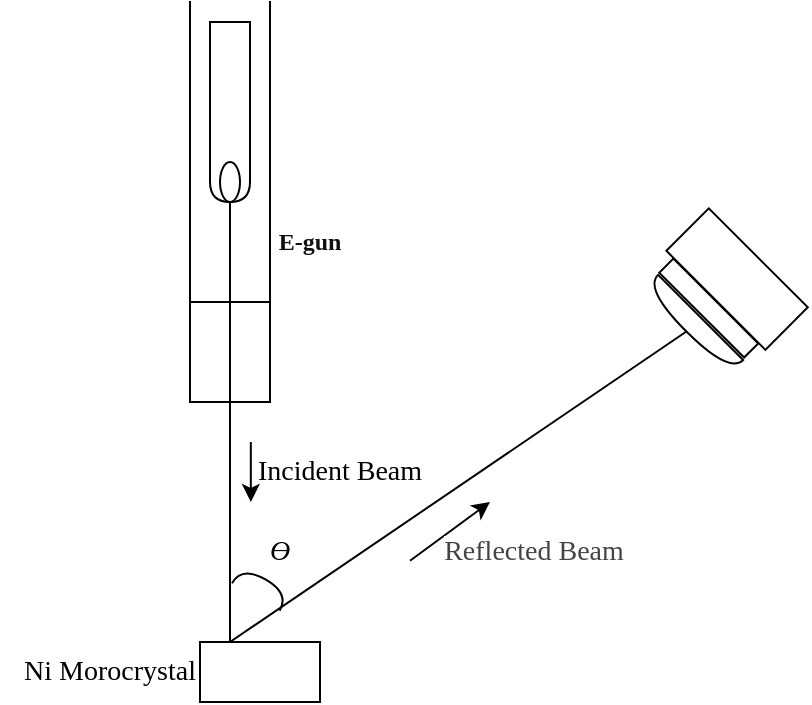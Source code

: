 <mxfile version="17.2.5" type="github"><diagram id="jf-KDbS9KaF_DmLE6mce" name="Page-1"><mxGraphModel dx="383" dy="620" grid="1" gridSize="10" guides="1" tooltips="1" connect="1" arrows="1" fold="1" page="1" pageScale="1" pageWidth="850" pageHeight="1100" math="0" shadow="0"><root><mxCell id="0"/><mxCell id="1" parent="0"/><mxCell id="N4PtsRka-tQrz66M_DKO-31" value="" style="group" vertex="1" connectable="0" parent="1"><mxGeometry x="20" y="20" width="403.895" height="350" as="geometry"/></mxCell><mxCell id="N4PtsRka-tQrz66M_DKO-1" value="" style="shape=delay;whiteSpace=wrap;html=1;fillColor=none;rotation=90;" vertex="1" parent="N4PtsRka-tQrz66M_DKO-31"><mxGeometry x="70" y="45" width="90" height="20" as="geometry"/></mxCell><mxCell id="N4PtsRka-tQrz66M_DKO-5" value="" style="shape=partialRectangle;whiteSpace=wrap;html=1;bottom=1;right=1;left=1;top=0;fillColor=none;routingCenterX=-0.5;" vertex="1" parent="N4PtsRka-tQrz66M_DKO-31"><mxGeometry x="95" width="40" height="200" as="geometry"/></mxCell><mxCell id="N4PtsRka-tQrz66M_DKO-6" style="edgeStyle=none;rounded=0;orthogonalLoop=1;jettySize=auto;html=1;exitX=0;exitY=0.75;exitDx=0;exitDy=0;entryX=1;entryY=0.75;entryDx=0;entryDy=0;endArrow=none;endFill=0;" edge="1" parent="N4PtsRka-tQrz66M_DKO-31" source="N4PtsRka-tQrz66M_DKO-5" target="N4PtsRka-tQrz66M_DKO-5"><mxGeometry relative="1" as="geometry"/></mxCell><mxCell id="N4PtsRka-tQrz66M_DKO-7" value="" style="ellipse;whiteSpace=wrap;html=1;fillColor=none;direction=south;" vertex="1" parent="N4PtsRka-tQrz66M_DKO-31"><mxGeometry x="110" y="80" width="10" height="20" as="geometry"/></mxCell><mxCell id="N4PtsRka-tQrz66M_DKO-8" value="" style="rounded=0;whiteSpace=wrap;html=1;fillColor=none;" vertex="1" parent="N4PtsRka-tQrz66M_DKO-31"><mxGeometry x="100" y="320" width="60" height="30" as="geometry"/></mxCell><mxCell id="N4PtsRka-tQrz66M_DKO-9" style="edgeStyle=none;rounded=0;orthogonalLoop=1;jettySize=auto;html=1;exitX=1;exitY=0.5;exitDx=0;exitDy=0;endArrow=none;endFill=0;entryX=0.25;entryY=0;entryDx=0;entryDy=0;" edge="1" parent="N4PtsRka-tQrz66M_DKO-31" source="N4PtsRka-tQrz66M_DKO-7" target="N4PtsRka-tQrz66M_DKO-8"><mxGeometry relative="1" as="geometry"><mxPoint x="115" y="300.4" as="targetPoint"/></mxGeometry></mxCell><mxCell id="N4PtsRka-tQrz66M_DKO-19" value="" style="group" vertex="1" connectable="0" parent="N4PtsRka-tQrz66M_DKO-31"><mxGeometry x="321.945" y="103.185" width="81.951" height="82.851" as="geometry"/></mxCell><mxCell id="N4PtsRka-tQrz66M_DKO-13" value="" style="rounded=0;whiteSpace=wrap;html=1;fillColor=none;rotation=45;" vertex="1" parent="N4PtsRka-tQrz66M_DKO-19"><mxGeometry x="11.595" y="20.355" width="70" height="30" as="geometry"/></mxCell><mxCell id="N4PtsRka-tQrz66M_DKO-16" value="" style="rounded=0;whiteSpace=wrap;html=1;fillColor=none;rotation=45;" vertex="1" parent="N4PtsRka-tQrz66M_DKO-19"><mxGeometry x="2.415" y="44.835" width="60" height="10" as="geometry"/></mxCell><mxCell id="N4PtsRka-tQrz66M_DKO-17" value="" style="shape=or;whiteSpace=wrap;html=1;fillColor=none;rotation=135;" vertex="1" parent="N4PtsRka-tQrz66M_DKO-19"><mxGeometry x="19.805" y="27.965" width="10" height="60.16" as="geometry"/></mxCell><mxCell id="N4PtsRka-tQrz66M_DKO-20" style="edgeStyle=none;rounded=0;orthogonalLoop=1;jettySize=auto;html=1;exitX=0.25;exitY=0;exitDx=0;exitDy=0;entryX=1;entryY=0.5;entryDx=0;entryDy=0;entryPerimeter=0;endArrow=none;endFill=0;" edge="1" parent="N4PtsRka-tQrz66M_DKO-31" source="N4PtsRka-tQrz66M_DKO-8" target="N4PtsRka-tQrz66M_DKO-17"><mxGeometry relative="1" as="geometry"/></mxCell><mxCell id="N4PtsRka-tQrz66M_DKO-22" value="" style="shape=requiredInterface;html=1;verticalLabelPosition=bottom;sketch=0;fillColor=none;rotation=-60;" vertex="1" parent="N4PtsRka-tQrz66M_DKO-31"><mxGeometry x="125.41" y="279.38" width="10" height="27.5" as="geometry"/></mxCell><mxCell id="N4PtsRka-tQrz66M_DKO-23" value="&lt;p style=&quot;margin-top: 0pt ; margin-bottom: 0pt ; margin-left: 0in ; text-align: left ; direction: ltr ; unicode-bidi: embed ; word-break: normal&quot;&gt;&lt;i&gt;&lt;font style=&quot;font-size: 14px&quot; face=&quot;Times New Roman&quot;&gt;Ɵ&lt;/font&gt;&lt;/i&gt;&lt;/p&gt;" style="text;html=1;strokeColor=none;fillColor=none;align=center;verticalAlign=middle;whiteSpace=wrap;rounded=0;" vertex="1" parent="N4PtsRka-tQrz66M_DKO-31"><mxGeometry x="110" y="260" width="60" height="30" as="geometry"/></mxCell><mxCell id="N4PtsRka-tQrz66M_DKO-24" value="&lt;div style=&quot;text-align: left&quot;&gt;&lt;font color=&quot;#111111&quot; style=&quot;font-size: 12px&quot;&gt;&lt;b&gt;E-gun&lt;/b&gt;&lt;/font&gt;&lt;/div&gt;" style="text;html=1;strokeColor=none;fillColor=none;align=center;verticalAlign=middle;whiteSpace=wrap;rounded=0;fontFamily=Times New Roman;fontSize=14;" vertex="1" parent="N4PtsRka-tQrz66M_DKO-31"><mxGeometry x="125.41" y="105" width="60" height="30" as="geometry"/></mxCell><mxCell id="N4PtsRka-tQrz66M_DKO-25" value="" style="endArrow=classic;html=1;rounded=0;fontFamily=Times New Roman;fontSize=12;" edge="1" parent="N4PtsRka-tQrz66M_DKO-31"><mxGeometry width="50" height="50" relative="1" as="geometry"><mxPoint x="125.41" y="220" as="sourcePoint"/><mxPoint x="125.41" y="250" as="targetPoint"/></mxGeometry></mxCell><mxCell id="N4PtsRka-tQrz66M_DKO-27" value="&lt;span style=&quot;font-size: 14px&quot;&gt;Incident Beam&lt;/span&gt;" style="text;html=1;strokeColor=none;fillColor=none;align=center;verticalAlign=middle;whiteSpace=wrap;rounded=0;fontFamily=Times New Roman;fontSize=14;fontStyle=0" vertex="1" parent="N4PtsRka-tQrz66M_DKO-31"><mxGeometry x="125.41" y="220" width="89.59" height="30" as="geometry"/></mxCell><mxCell id="N4PtsRka-tQrz66M_DKO-28" value="" style="endArrow=classic;html=1;rounded=0;fontFamily=Times New Roman;fontSize=14;" edge="1" parent="N4PtsRka-tQrz66M_DKO-31"><mxGeometry width="50" height="50" relative="1" as="geometry"><mxPoint x="205" y="279.38" as="sourcePoint"/><mxPoint x="245" y="250" as="targetPoint"/></mxGeometry></mxCell><mxCell id="N4PtsRka-tQrz66M_DKO-29" value="&lt;span style=&quot;color: rgb(68 , 68 , 68) ; text-align: left ; background-color: rgb(255 , 255 , 255)&quot;&gt;Reflected Beam&lt;/span&gt;" style="text;html=1;strokeColor=none;fillColor=none;align=center;verticalAlign=middle;whiteSpace=wrap;rounded=0;fontFamily=Times New Roman;fontSize=14;" vertex="1" parent="N4PtsRka-tQrz66M_DKO-31"><mxGeometry x="211.94" y="260" width="110" height="30" as="geometry"/></mxCell><mxCell id="N4PtsRka-tQrz66M_DKO-30" value="&lt;span style=&quot;background-color: rgb(255 , 255 , 255)&quot;&gt;&lt;font style=&quot;font-size: 14px&quot;&gt;Ni Morocrystal&lt;/font&gt;&lt;/span&gt;" style="text;html=1;strokeColor=none;fillColor=none;align=center;verticalAlign=middle;whiteSpace=wrap;rounded=0;fontFamily=Times New Roman;fontSize=14;" vertex="1" parent="N4PtsRka-tQrz66M_DKO-31"><mxGeometry y="320" width="110" height="30" as="geometry"/></mxCell></root></mxGraphModel></diagram></mxfile>